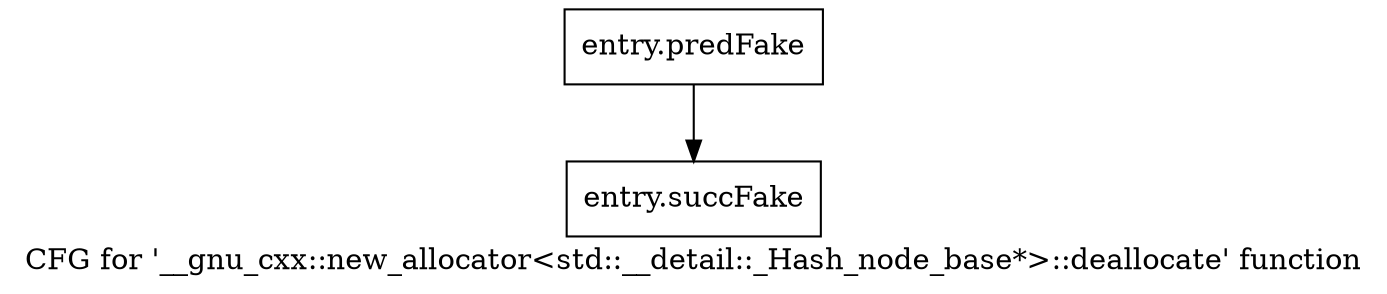 digraph "CFG for '__gnu_cxx::new_allocator\<std::__detail::_Hash_node_base*\>::deallocate' function" {
	label="CFG for '__gnu_cxx::new_allocator\<std::__detail::_Hash_node_base*\>::deallocate' function";

	Node0x49decc0 [shape=record,filename="",linenumber="",label="{entry.predFake}"];
	Node0x49decc0 -> Node0x4ab1f60[ callList="" memoryops="" filename="/tools/Xilinx/Vitis_HLS/2022.1/tps/lnx64/gcc-8.3.0/lib/gcc/x86_64-pc-linux-gnu/8.3.0/../../../../include/c++/8.3.0/ext/new_allocator.h" execusionnum="5"];
	Node0x4ab1f60 [shape=record,filename="/tools/Xilinx/Vitis_HLS/2022.1/tps/lnx64/gcc-8.3.0/lib/gcc/x86_64-pc-linux-gnu/8.3.0/../../../../include/c++/8.3.0/ext/new_allocator.h",linenumber="126",label="{entry.succFake}"];
}
